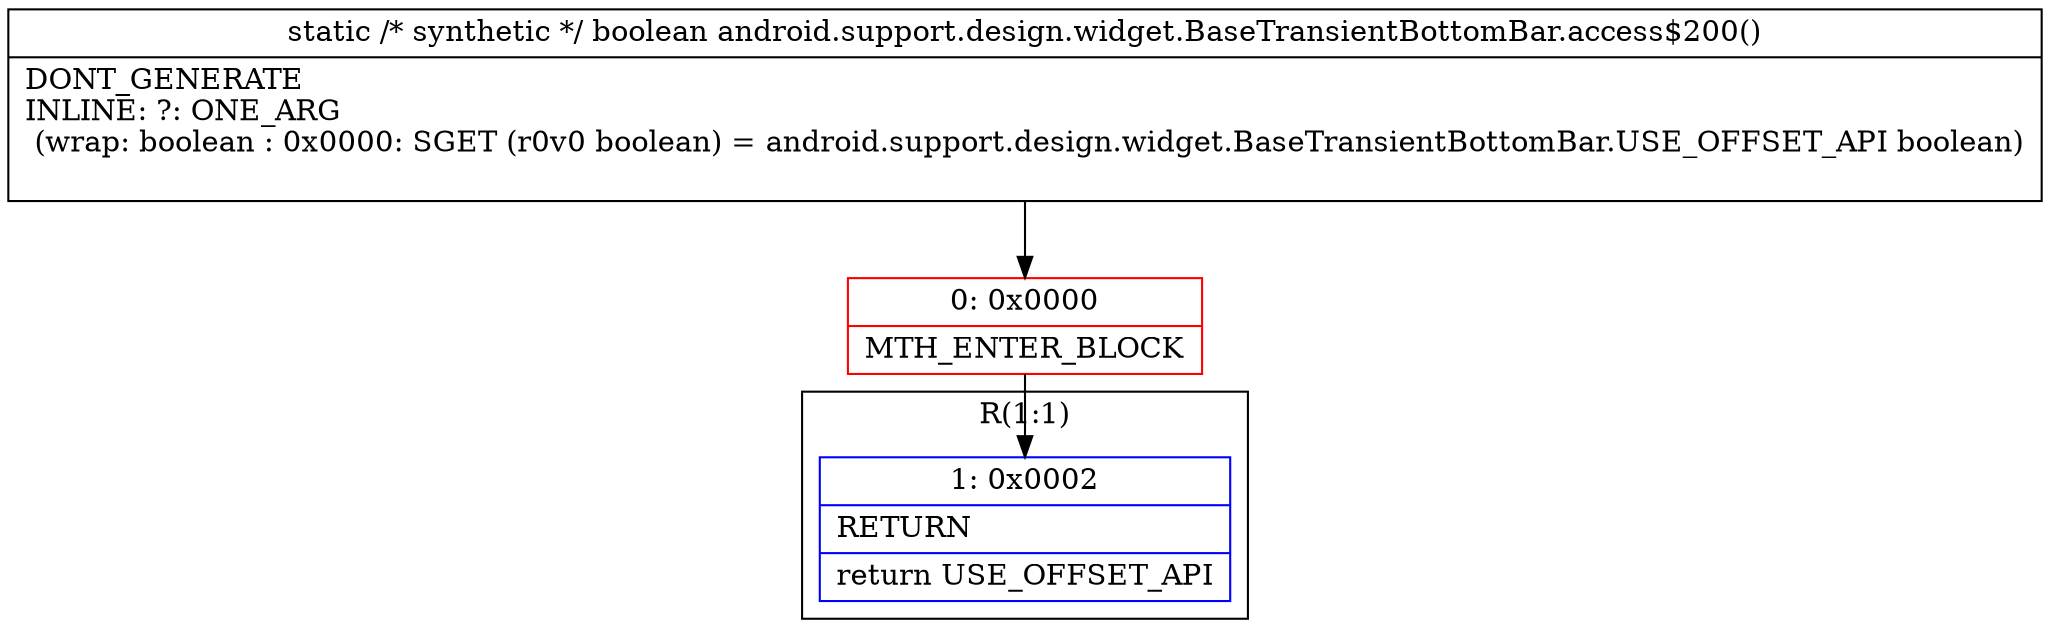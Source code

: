 digraph "CFG forandroid.support.design.widget.BaseTransientBottomBar.access$200()Z" {
subgraph cluster_Region_129460457 {
label = "R(1:1)";
node [shape=record,color=blue];
Node_1 [shape=record,label="{1\:\ 0x0002|RETURN\l|return USE_OFFSET_API\l}"];
}
Node_0 [shape=record,color=red,label="{0\:\ 0x0000|MTH_ENTER_BLOCK\l}"];
MethodNode[shape=record,label="{static \/* synthetic *\/ boolean android.support.design.widget.BaseTransientBottomBar.access$200()  | DONT_GENERATE\lINLINE: ?: ONE_ARG  \l  (wrap: boolean : 0x0000: SGET  (r0v0 boolean) =  android.support.design.widget.BaseTransientBottomBar.USE_OFFSET_API boolean)\l\l}"];
MethodNode -> Node_0;
Node_0 -> Node_1;
}

